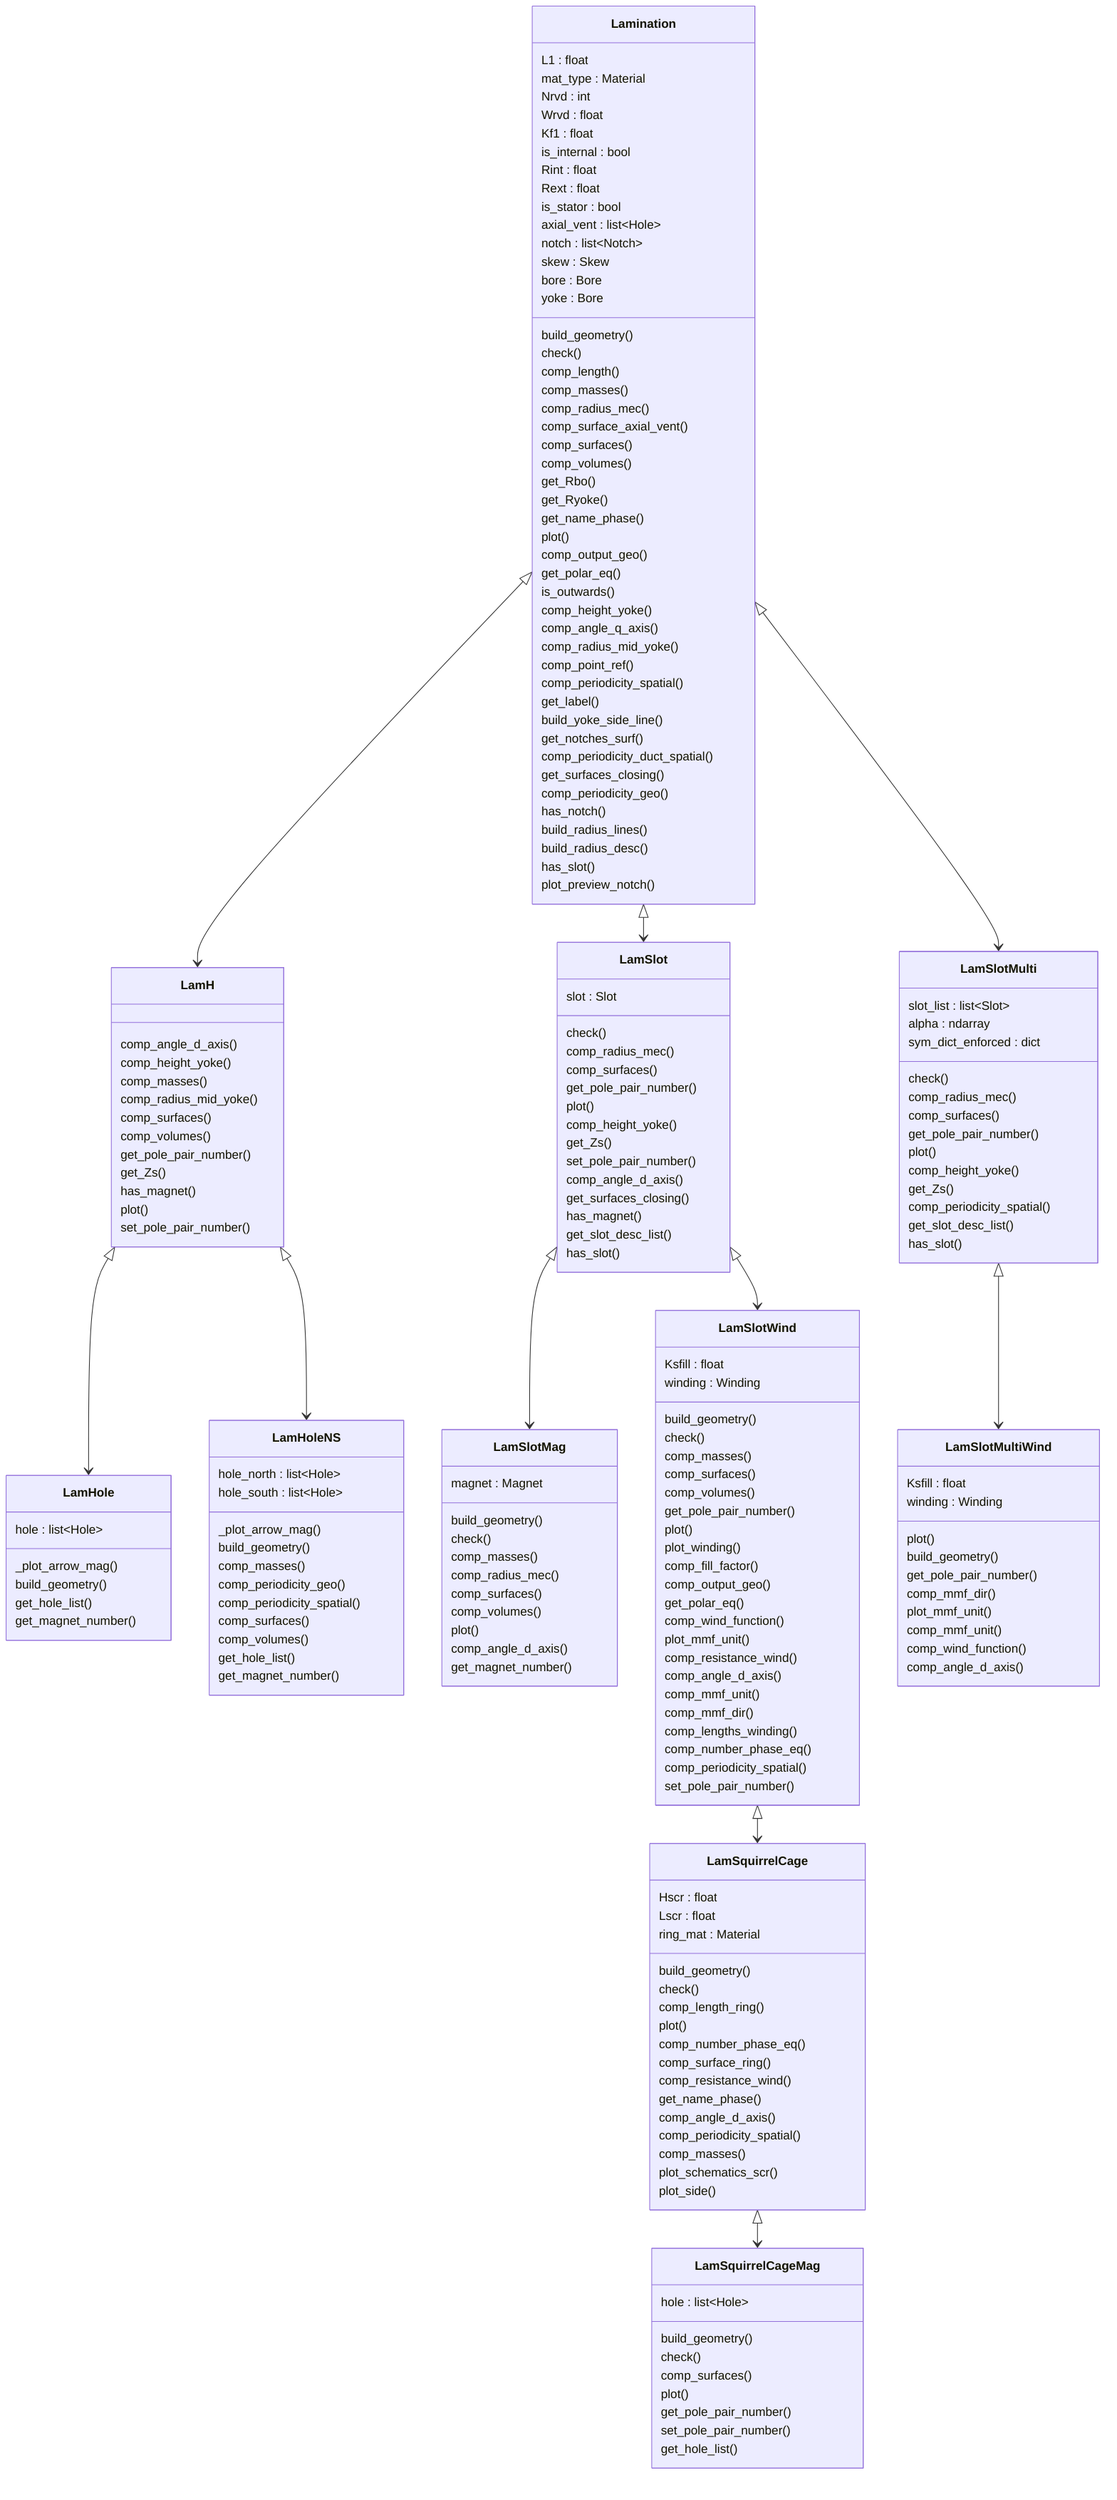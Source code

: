 classDiagram
direction TB
class LamH{
	comp_angle_d_axis()
	comp_height_yoke()
	comp_masses()
	comp_radius_mid_yoke()
	comp_surfaces()
	comp_volumes()
	get_pole_pair_number()
	get_Zs()
	has_magnet()
	plot()
	set_pole_pair_number()
}
class LamHole{
	hole : list~Hole~
	_plot_arrow_mag()
	build_geometry()
	get_hole_list()
	get_magnet_number()
}
class LamHoleNS{
	hole_north : list~Hole~
	hole_south : list~Hole~
	_plot_arrow_mag()
	build_geometry()
	comp_masses()
	comp_periodicity_geo()
	comp_periodicity_spatial()
	comp_surfaces()
	comp_volumes()
	get_hole_list()
	get_magnet_number()
}
class LamSlot{
	slot : Slot
	check()
	comp_radius_mec()
	comp_surfaces()
	get_pole_pair_number()
	plot()
	comp_height_yoke()
	get_Zs()
	set_pole_pair_number()
	comp_angle_d_axis()
	get_surfaces_closing()
	has_magnet()
	get_slot_desc_list()
	has_slot()
}
class LamSlotMag{
	magnet : Magnet
	build_geometry()
	check()
	comp_masses()
	comp_radius_mec()
	comp_surfaces()
	comp_volumes()
	plot()
	comp_angle_d_axis()
	get_magnet_number()
}
class LamSlotMulti{
	slot_list : list~Slot~
	alpha : ndarray
	sym_dict_enforced : dict
	check()
	comp_radius_mec()
	comp_surfaces()
	get_pole_pair_number()
	plot()
	comp_height_yoke()
	get_Zs()
	comp_periodicity_spatial()
	get_slot_desc_list()
	has_slot()
}
class LamSlotMultiWind{
	Ksfill : float
	winding : Winding
	plot()
	build_geometry()
	get_pole_pair_number()
	comp_mmf_dir()
	plot_mmf_unit()
	comp_mmf_unit()
	comp_wind_function()
	comp_angle_d_axis()
}
class LamSlotWind{
	Ksfill : float
	winding : Winding
	build_geometry()
	check()
	comp_masses()
	comp_surfaces()
	comp_volumes()
	get_pole_pair_number()
	plot()
	plot_winding()
	comp_fill_factor()
	comp_output_geo()
	get_polar_eq()
	comp_wind_function()
	plot_mmf_unit()
	comp_resistance_wind()
	comp_angle_d_axis()
	comp_mmf_unit()
	comp_mmf_dir()
	comp_lengths_winding()
	comp_number_phase_eq()
	comp_periodicity_spatial()
	set_pole_pair_number()
}
class LamSquirrelCage{
	Hscr : float
	Lscr : float
	ring_mat : Material
	build_geometry()
	check()
	comp_length_ring()
	plot()
	comp_number_phase_eq()
	comp_surface_ring()
	comp_resistance_wind()
	get_name_phase()
	comp_angle_d_axis()
	comp_periodicity_spatial()
	comp_masses()
	plot_schematics_scr()
	plot_side()
}
class LamSquirrelCageMag{
	hole : list~Hole~
	build_geometry()
	check()
	comp_surfaces()
	plot()
	get_pole_pair_number()
	set_pole_pair_number()
	get_hole_list()
}
class Lamination{
	L1 : float
	mat_type : Material
	Nrvd : int
	Wrvd : float
	Kf1 : float
	is_internal : bool
	Rint : float
	Rext : float
	is_stator : bool
	axial_vent : list~Hole~
	notch : list~Notch~
	skew : Skew
	bore : Bore
	yoke : Bore
	build_geometry()
	check()
	comp_length()
	comp_masses()
	comp_radius_mec()
	comp_surface_axial_vent()
	comp_surfaces()
	comp_volumes()
	get_Rbo()
	get_Ryoke()
	get_name_phase()
	plot()
	comp_output_geo()
	get_polar_eq()
	is_outwards()
	comp_height_yoke()
	comp_angle_q_axis()
	comp_radius_mid_yoke()
	comp_point_ref()
	comp_periodicity_spatial()
	get_label()
	build_yoke_side_line()
	get_notches_surf()
	comp_periodicity_duct_spatial()
	get_surfaces_closing()
	comp_periodicity_geo()
	has_notch()
	build_radius_lines()
	build_radius_desc()
	has_slot()
	plot_preview_notch()
}
LamH  <|--> LamHole
LamH  <|--> LamHoleNS
LamSlot  <|--> LamSlotMag
LamSlot  <|--> LamSlotWind
LamSlotMulti  <|--> LamSlotMultiWind
LamSlotWind  <|--> LamSquirrelCage
LamSquirrelCage  <|--> LamSquirrelCageMag
Lamination  <|--> LamH
Lamination  <|--> LamSlot
Lamination  <|--> LamSlotMulti